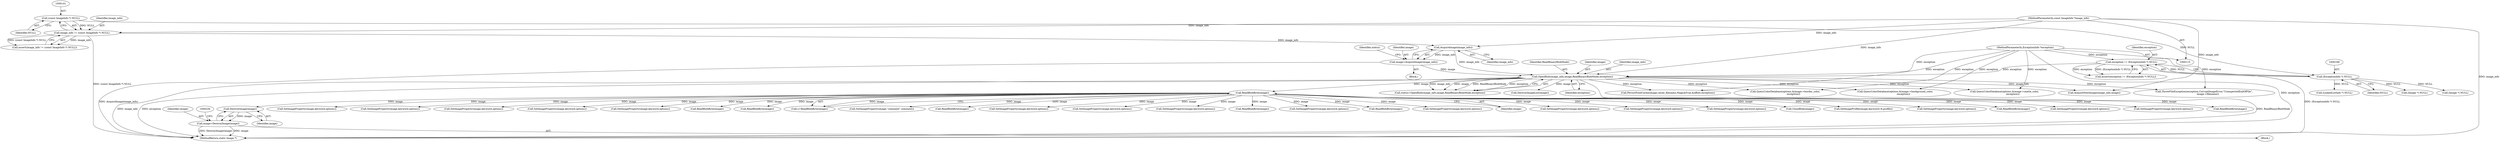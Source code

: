 digraph "0_ImageMagick_4493d9ca1124564da17f9b628ef9d0f1a6be9738@pointer" {
"1000222" [label="(Call,DestroyImage(image))"];
"1000213" [label="(Call,ReadBlobByte(image))"];
"1000182" [label="(Call,OpenBlob(image_info,image,ReadBinaryBlobMode,exception))"];
"1000178" [label="(Call,AcquireImage(image_info))"];
"1000138" [label="(Call,image_info != (const ImageInfo *) NULL)"];
"1000116" [label="(MethodParameterIn,const ImageInfo *image_info)"];
"1000140" [label="(Call,(const ImageInfo *) NULL)"];
"1000176" [label="(Call,image=AcquireImage(image_info))"];
"1000165" [label="(Call,exception != (ExceptionInfo *) NULL)"];
"1000117" [label="(MethodParameterIn,ExceptionInfo *exception)"];
"1000167" [label="(Call,(ExceptionInfo *) NULL)"];
"1000220" [label="(Call,image=DestroyImage(image))"];
"1000116" [label="(MethodParameterIn,const ImageInfo *image_info)"];
"1001149" [label="(Call,QueryColorDatabase(options,&image->matte_color,\n                      exception))"];
"1001213" [label="(Call,SetImageProperty(image,keyword,options))"];
"1000184" [label="(Identifier,image)"];
"1000482" [label="(Call,ReadBlobByte(image))"];
"1001700" [label="(Call,SetImageProperty(image,keyword,options))"];
"1000913" [label="(Call,SetImageProperty(image,keyword,options))"];
"1002394" [label="(Call,PersistPixelCache(image,cache_filename,MagickTrue,&offset,exception))"];
"1000142" [label="(Identifier,NULL)"];
"1000117" [label="(MethodParameterIn,ExceptionInfo *exception)"];
"1000220" [label="(Call,image=DestroyImage(image))"];
"1000645" [label="(Call,QueryColorDatabase(options,&image->background_color,\n                      exception))"];
"1000969" [label="(Call,SetImageProperty(image,keyword,options))"];
"1002427" [label="(Call,AcquireNextImage(image_info,image))"];
"1000138" [label="(Call,image_info != (const ImageInfo *) NULL)"];
"1000182" [label="(Call,OpenBlob(image_info,image,ReadBinaryBlobMode,exception))"];
"1000219" [label="(Block,)"];
"1000179" [label="(Identifier,image_info)"];
"1000223" [label="(Identifier,image)"];
"1000221" [label="(Identifier,image)"];
"1000197" [label="(Call,(Image *) NULL)"];
"1000167" [label="(Call,(ExceptionInfo *) NULL)"];
"1000180" [label="(Call,status=OpenBlob(image_info,image,ReadBinaryBlobMode,exception))"];
"1000848" [label="(Call,SetImageProperty(image,keyword,options))"];
"1000194" [label="(Call,DestroyImageList(image))"];
"1000166" [label="(Identifier,exception)"];
"1000225" [label="(Call,(Image *) NULL)"];
"1000213" [label="(Call,ReadBlobByte(image))"];
"1000178" [label="(Call,AcquireImage(image_info))"];
"1000140" [label="(Call,(const ImageInfo *) NULL)"];
"1000118" [label="(Block,)"];
"1001776" [label="(Call,SetImageProperty(image,keyword,options))"];
"1001805" [label="(Call,ReadBlobByte(image))"];
"1000186" [label="(Identifier,exception)"];
"1000137" [label="(Call,assert(image_info != (const ImageInfo *) NULL))"];
"1000176" [label="(Call,image=AcquireImage(image_info))"];
"1000318" [label="(Call,ReadBlobByte(image))"];
"1000211" [label="(Call,c=ReadBlobByte(image))"];
"1000406" [label="(Call,SetImageProperty(image,\"comment\",comment))"];
"1000459" [label="(Call,ReadBlobByte(image))"];
"1001562" [label="(Call,SetImageProperty(image,keyword,options))"];
"1001767" [label="(Call,SetImageProperty(image,keyword,options))"];
"1001091" [label="(Call,SetImageProperty(image,keyword,options))"];
"1000493" [label="(Call,ReadBlobByte(image))"];
"1000165" [label="(Call,exception != (ExceptionInfo *) NULL)"];
"1000246" [label="(Call,(LinkedListInfo *) NULL)"];
"1000222" [label="(Call,DestroyImage(image))"];
"1002474" [label="(MethodReturn,static Image *)"];
"1002338" [label="(Call,ThrowFileException(exception,CorruptImageError,\"UnexpectedEndOfFile\",\n          image->filename))"];
"1000183" [label="(Identifier,image_info)"];
"1001428" [label="(Call,SetImageProperty(image,keyword,options))"];
"1001797" [label="(Call,ReadBlobByte(image))"];
"1001053" [label="(Call,SetImageProperty(image,keyword,options))"];
"1000214" [label="(Identifier,image)"];
"1000185" [label="(Identifier,ReadBinaryBlobMode)"];
"1000181" [label="(Identifier,status)"];
"1001663" [label="(Call,SetImageProperty(image,keyword,options))"];
"1001277" [label="(Call,SetImageProperty(image,keyword,options))"];
"1000177" [label="(Identifier,image)"];
"1000719" [label="(Call,QueryColorDatabase(options,&image->border_color,\n                      exception))"];
"1000139" [label="(Identifier,image_info)"];
"1000169" [label="(Identifier,NULL)"];
"1000164" [label="(Call,assert(exception != (ExceptionInfo *) NULL))"];
"1001586" [label="(Call,SetImageProperty(image,keyword,options))"];
"1002469" [label="(Call,CloseBlob(image))"];
"1001391" [label="(Call,SetImageProfile(image,keyword+8,profile))"];
"1001404" [label="(Call,SetImageProperty(image,keyword,options))"];
"1001784" [label="(Call,ReadBlobByte(image))"];
"1000729" [label="(Call,SetImageProperty(image,keyword,options))"];
"1000222" -> "1000220"  [label="AST: "];
"1000222" -> "1000223"  [label="CFG: "];
"1000223" -> "1000222"  [label="AST: "];
"1000220" -> "1000222"  [label="CFG: "];
"1000222" -> "1000220"  [label="DDG: image"];
"1000213" -> "1000222"  [label="DDG: image"];
"1000213" -> "1000211"  [label="AST: "];
"1000213" -> "1000214"  [label="CFG: "];
"1000214" -> "1000213"  [label="AST: "];
"1000211" -> "1000213"  [label="CFG: "];
"1000213" -> "1000211"  [label="DDG: image"];
"1000182" -> "1000213"  [label="DDG: image"];
"1000213" -> "1000318"  [label="DDG: image"];
"1000213" -> "1000406"  [label="DDG: image"];
"1000213" -> "1000459"  [label="DDG: image"];
"1000213" -> "1000482"  [label="DDG: image"];
"1000213" -> "1000493"  [label="DDG: image"];
"1000213" -> "1000729"  [label="DDG: image"];
"1000213" -> "1000848"  [label="DDG: image"];
"1000213" -> "1000913"  [label="DDG: image"];
"1000213" -> "1000969"  [label="DDG: image"];
"1000213" -> "1001053"  [label="DDG: image"];
"1000213" -> "1001091"  [label="DDG: image"];
"1000213" -> "1001213"  [label="DDG: image"];
"1000213" -> "1001277"  [label="DDG: image"];
"1000213" -> "1001391"  [label="DDG: image"];
"1000213" -> "1001404"  [label="DDG: image"];
"1000213" -> "1001428"  [label="DDG: image"];
"1000213" -> "1001562"  [label="DDG: image"];
"1000213" -> "1001586"  [label="DDG: image"];
"1000213" -> "1001663"  [label="DDG: image"];
"1000213" -> "1001700"  [label="DDG: image"];
"1000213" -> "1001767"  [label="DDG: image"];
"1000213" -> "1001776"  [label="DDG: image"];
"1000213" -> "1001784"  [label="DDG: image"];
"1000213" -> "1001797"  [label="DDG: image"];
"1000213" -> "1001805"  [label="DDG: image"];
"1000213" -> "1002469"  [label="DDG: image"];
"1000182" -> "1000180"  [label="AST: "];
"1000182" -> "1000186"  [label="CFG: "];
"1000183" -> "1000182"  [label="AST: "];
"1000184" -> "1000182"  [label="AST: "];
"1000185" -> "1000182"  [label="AST: "];
"1000186" -> "1000182"  [label="AST: "];
"1000180" -> "1000182"  [label="CFG: "];
"1000182" -> "1002474"  [label="DDG: exception"];
"1000182" -> "1002474"  [label="DDG: ReadBinaryBlobMode"];
"1000182" -> "1002474"  [label="DDG: image_info"];
"1000182" -> "1000180"  [label="DDG: image_info"];
"1000182" -> "1000180"  [label="DDG: image"];
"1000182" -> "1000180"  [label="DDG: ReadBinaryBlobMode"];
"1000182" -> "1000180"  [label="DDG: exception"];
"1000178" -> "1000182"  [label="DDG: image_info"];
"1000116" -> "1000182"  [label="DDG: image_info"];
"1000176" -> "1000182"  [label="DDG: image"];
"1000165" -> "1000182"  [label="DDG: exception"];
"1000117" -> "1000182"  [label="DDG: exception"];
"1000182" -> "1000194"  [label="DDG: image"];
"1000182" -> "1000645"  [label="DDG: exception"];
"1000182" -> "1000719"  [label="DDG: exception"];
"1000182" -> "1001149"  [label="DDG: exception"];
"1000182" -> "1002338"  [label="DDG: exception"];
"1000182" -> "1002394"  [label="DDG: exception"];
"1000182" -> "1002427"  [label="DDG: image_info"];
"1000178" -> "1000176"  [label="AST: "];
"1000178" -> "1000179"  [label="CFG: "];
"1000179" -> "1000178"  [label="AST: "];
"1000176" -> "1000178"  [label="CFG: "];
"1000178" -> "1000176"  [label="DDG: image_info"];
"1000138" -> "1000178"  [label="DDG: image_info"];
"1000116" -> "1000178"  [label="DDG: image_info"];
"1000138" -> "1000137"  [label="AST: "];
"1000138" -> "1000140"  [label="CFG: "];
"1000139" -> "1000138"  [label="AST: "];
"1000140" -> "1000138"  [label="AST: "];
"1000137" -> "1000138"  [label="CFG: "];
"1000138" -> "1002474"  [label="DDG: (const ImageInfo *) NULL"];
"1000138" -> "1000137"  [label="DDG: image_info"];
"1000138" -> "1000137"  [label="DDG: (const ImageInfo *) NULL"];
"1000116" -> "1000138"  [label="DDG: image_info"];
"1000140" -> "1000138"  [label="DDG: NULL"];
"1000116" -> "1000115"  [label="AST: "];
"1000116" -> "1002474"  [label="DDG: image_info"];
"1000116" -> "1002427"  [label="DDG: image_info"];
"1000140" -> "1000142"  [label="CFG: "];
"1000141" -> "1000140"  [label="AST: "];
"1000142" -> "1000140"  [label="AST: "];
"1000140" -> "1000167"  [label="DDG: NULL"];
"1000176" -> "1000118"  [label="AST: "];
"1000177" -> "1000176"  [label="AST: "];
"1000181" -> "1000176"  [label="CFG: "];
"1000176" -> "1002474"  [label="DDG: AcquireImage(image_info)"];
"1000165" -> "1000164"  [label="AST: "];
"1000165" -> "1000167"  [label="CFG: "];
"1000166" -> "1000165"  [label="AST: "];
"1000167" -> "1000165"  [label="AST: "];
"1000164" -> "1000165"  [label="CFG: "];
"1000165" -> "1002474"  [label="DDG: (ExceptionInfo *) NULL"];
"1000165" -> "1000164"  [label="DDG: exception"];
"1000165" -> "1000164"  [label="DDG: (ExceptionInfo *) NULL"];
"1000117" -> "1000165"  [label="DDG: exception"];
"1000167" -> "1000165"  [label="DDG: NULL"];
"1000117" -> "1000115"  [label="AST: "];
"1000117" -> "1002474"  [label="DDG: exception"];
"1000117" -> "1000645"  [label="DDG: exception"];
"1000117" -> "1000719"  [label="DDG: exception"];
"1000117" -> "1001149"  [label="DDG: exception"];
"1000117" -> "1002338"  [label="DDG: exception"];
"1000117" -> "1002394"  [label="DDG: exception"];
"1000167" -> "1000169"  [label="CFG: "];
"1000168" -> "1000167"  [label="AST: "];
"1000169" -> "1000167"  [label="AST: "];
"1000167" -> "1000197"  [label="DDG: NULL"];
"1000167" -> "1000225"  [label="DDG: NULL"];
"1000167" -> "1000246"  [label="DDG: NULL"];
"1000220" -> "1000219"  [label="AST: "];
"1000221" -> "1000220"  [label="AST: "];
"1000226" -> "1000220"  [label="CFG: "];
"1000220" -> "1002474"  [label="DDG: image"];
"1000220" -> "1002474"  [label="DDG: DestroyImage(image)"];
}
